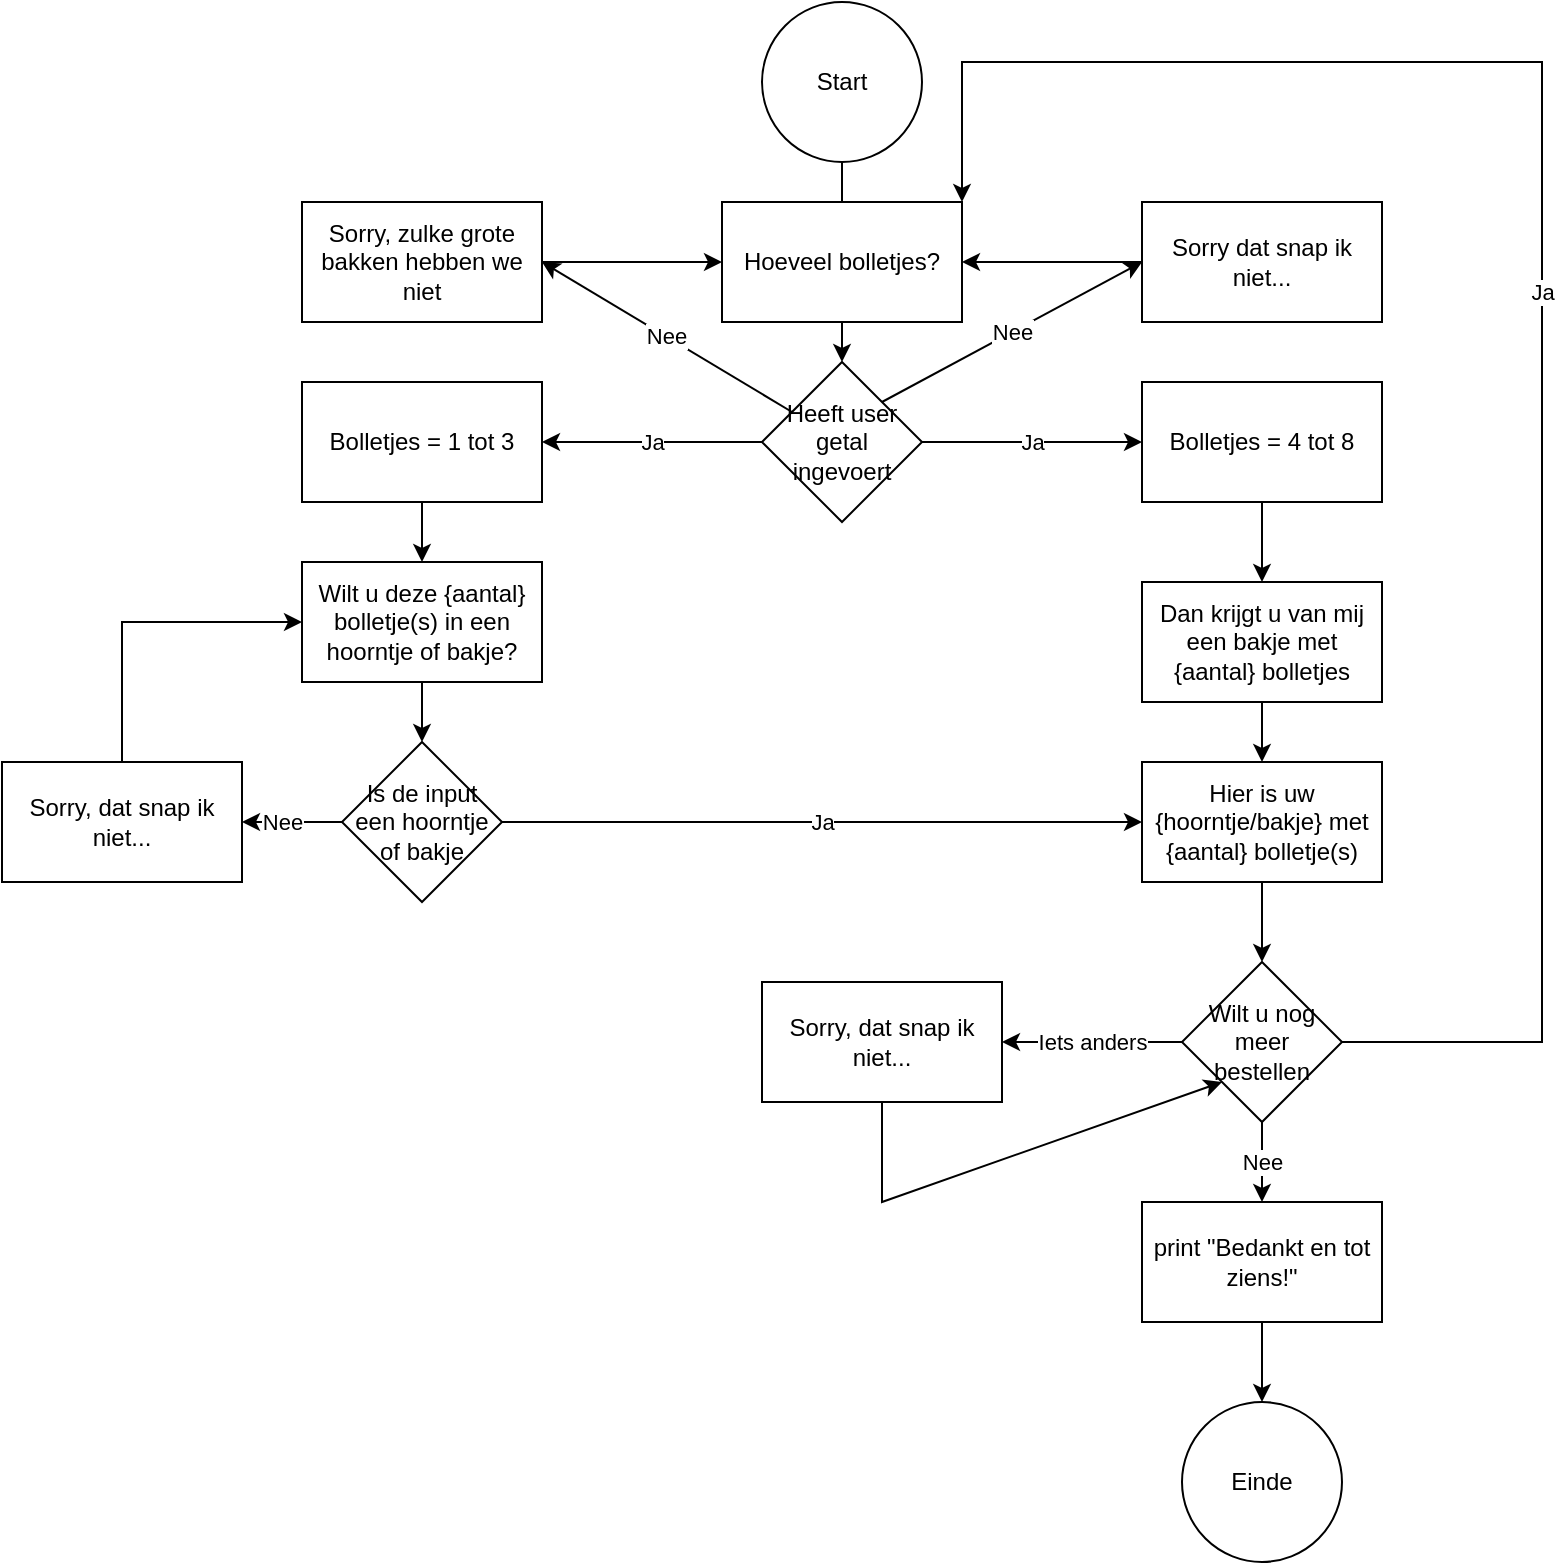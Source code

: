 <mxfile version="21.0.4" type="device"><diagram id="C5RBs43oDa-KdzZeNtuy" name="Page-1"><mxGraphModel dx="2129" dy="756" grid="1" gridSize="10" guides="1" tooltips="1" connect="1" arrows="1" fold="1" page="1" pageScale="1" pageWidth="827" pageHeight="1169" math="0" shadow="0"><root><mxCell id="WIyWlLk6GJQsqaUBKTNV-0"/><mxCell id="WIyWlLk6GJQsqaUBKTNV-1" parent="WIyWlLk6GJQsqaUBKTNV-0"/><mxCell id="8XC5imtF4DJxDWNMWoVd-4" value="" style="edgeStyle=orthogonalEdgeStyle;rounded=0;orthogonalLoop=1;jettySize=auto;html=1;" edge="1" parent="WIyWlLk6GJQsqaUBKTNV-1" source="8XC5imtF4DJxDWNMWoVd-2"><mxGeometry relative="1" as="geometry"><mxPoint x="370" y="140" as="targetPoint"/></mxGeometry></mxCell><mxCell id="8XC5imtF4DJxDWNMWoVd-2" value="Start" style="ellipse;whiteSpace=wrap;html=1;" vertex="1" parent="WIyWlLk6GJQsqaUBKTNV-1"><mxGeometry x="330" y="20" width="80" height="80" as="geometry"/></mxCell><mxCell id="8XC5imtF4DJxDWNMWoVd-3" value="Hoeveel bolletjes?" style="whiteSpace=wrap;html=1;" vertex="1" parent="WIyWlLk6GJQsqaUBKTNV-1"><mxGeometry x="310" y="120" width="120" height="60" as="geometry"/></mxCell><mxCell id="8XC5imtF4DJxDWNMWoVd-17" value="Ja" style="edgeStyle=orthogonalEdgeStyle;rounded=0;orthogonalLoop=1;jettySize=auto;html=1;" edge="1" parent="WIyWlLk6GJQsqaUBKTNV-1" source="8XC5imtF4DJxDWNMWoVd-5" target="8XC5imtF4DJxDWNMWoVd-12"><mxGeometry relative="1" as="geometry"/></mxCell><mxCell id="8XC5imtF4DJxDWNMWoVd-18" value="Ja" style="edgeStyle=orthogonalEdgeStyle;rounded=0;orthogonalLoop=1;jettySize=auto;html=1;" edge="1" parent="WIyWlLk6GJQsqaUBKTNV-1" source="8XC5imtF4DJxDWNMWoVd-5" target="8XC5imtF4DJxDWNMWoVd-10"><mxGeometry relative="1" as="geometry"/></mxCell><mxCell id="8XC5imtF4DJxDWNMWoVd-5" value="Heeft user getal ingevoert" style="rhombus;whiteSpace=wrap;html=1;" vertex="1" parent="WIyWlLk6GJQsqaUBKTNV-1"><mxGeometry x="330" y="200" width="80" height="80" as="geometry"/></mxCell><mxCell id="8XC5imtF4DJxDWNMWoVd-6" value="" style="endArrow=classic;html=1;rounded=0;exitX=0.5;exitY=1;exitDx=0;exitDy=0;entryX=0.5;entryY=0;entryDx=0;entryDy=0;" edge="1" parent="WIyWlLk6GJQsqaUBKTNV-1" source="8XC5imtF4DJxDWNMWoVd-3" target="8XC5imtF4DJxDWNMWoVd-5"><mxGeometry width="50" height="50" relative="1" as="geometry"><mxPoint x="370" y="200" as="sourcePoint"/><mxPoint x="370" y="240" as="targetPoint"/></mxGeometry></mxCell><mxCell id="8XC5imtF4DJxDWNMWoVd-27" value="" style="edgeStyle=orthogonalEdgeStyle;rounded=0;orthogonalLoop=1;jettySize=auto;html=1;" edge="1" parent="WIyWlLk6GJQsqaUBKTNV-1" source="8XC5imtF4DJxDWNMWoVd-10" target="8XC5imtF4DJxDWNMWoVd-26"><mxGeometry relative="1" as="geometry"/></mxCell><mxCell id="8XC5imtF4DJxDWNMWoVd-10" value="Bolletjes = 1 tot 3" style="whiteSpace=wrap;html=1;" vertex="1" parent="WIyWlLk6GJQsqaUBKTNV-1"><mxGeometry x="100" y="210" width="120" height="60" as="geometry"/></mxCell><mxCell id="8XC5imtF4DJxDWNMWoVd-50" value="" style="edgeStyle=orthogonalEdgeStyle;rounded=0;orthogonalLoop=1;jettySize=auto;html=1;" edge="1" parent="WIyWlLk6GJQsqaUBKTNV-1" source="8XC5imtF4DJxDWNMWoVd-12" target="8XC5imtF4DJxDWNMWoVd-49"><mxGeometry relative="1" as="geometry"/></mxCell><mxCell id="8XC5imtF4DJxDWNMWoVd-12" value="Bolletjes = 4 tot 8" style="whiteSpace=wrap;html=1;" vertex="1" parent="WIyWlLk6GJQsqaUBKTNV-1"><mxGeometry x="520" y="210" width="120" height="60" as="geometry"/></mxCell><mxCell id="8XC5imtF4DJxDWNMWoVd-19" value="Sorry dat snap ik niet..." style="rounded=0;whiteSpace=wrap;html=1;" vertex="1" parent="WIyWlLk6GJQsqaUBKTNV-1"><mxGeometry x="520" y="120" width="120" height="60" as="geometry"/></mxCell><mxCell id="8XC5imtF4DJxDWNMWoVd-21" value="Nee" style="endArrow=classic;html=1;rounded=0;entryX=0;entryY=0.5;entryDx=0;entryDy=0;exitX=1;exitY=0;exitDx=0;exitDy=0;" edge="1" parent="WIyWlLk6GJQsqaUBKTNV-1" source="8XC5imtF4DJxDWNMWoVd-5" target="8XC5imtF4DJxDWNMWoVd-19"><mxGeometry width="50" height="50" relative="1" as="geometry"><mxPoint x="370" y="310" as="sourcePoint"/><mxPoint x="420" y="260" as="targetPoint"/></mxGeometry></mxCell><mxCell id="8XC5imtF4DJxDWNMWoVd-22" value="Sorry, zulke grote bakken hebben we niet" style="rounded=0;whiteSpace=wrap;html=1;" vertex="1" parent="WIyWlLk6GJQsqaUBKTNV-1"><mxGeometry x="100" y="120" width="120" height="60" as="geometry"/></mxCell><mxCell id="8XC5imtF4DJxDWNMWoVd-23" value="Nee" style="endArrow=classic;html=1;rounded=0;entryX=1;entryY=0.5;entryDx=0;entryDy=0;" edge="1" parent="WIyWlLk6GJQsqaUBKTNV-1" source="8XC5imtF4DJxDWNMWoVd-5" target="8XC5imtF4DJxDWNMWoVd-22"><mxGeometry width="50" height="50" relative="1" as="geometry"><mxPoint x="370" y="300" as="sourcePoint"/><mxPoint x="420" y="250" as="targetPoint"/></mxGeometry></mxCell><mxCell id="8XC5imtF4DJxDWNMWoVd-24" value="" style="endArrow=classic;html=1;rounded=0;exitX=0;exitY=0.5;exitDx=0;exitDy=0;entryX=1;entryY=0.5;entryDx=0;entryDy=0;" edge="1" parent="WIyWlLk6GJQsqaUBKTNV-1" source="8XC5imtF4DJxDWNMWoVd-19" target="8XC5imtF4DJxDWNMWoVd-3"><mxGeometry width="50" height="50" relative="1" as="geometry"><mxPoint x="290" y="240" as="sourcePoint"/><mxPoint x="340" y="190" as="targetPoint"/></mxGeometry></mxCell><mxCell id="8XC5imtF4DJxDWNMWoVd-25" value="" style="endArrow=classic;html=1;rounded=0;exitX=1;exitY=0.5;exitDx=0;exitDy=0;entryX=0;entryY=0.5;entryDx=0;entryDy=0;" edge="1" parent="WIyWlLk6GJQsqaUBKTNV-1" source="8XC5imtF4DJxDWNMWoVd-22" target="8XC5imtF4DJxDWNMWoVd-3"><mxGeometry width="50" height="50" relative="1" as="geometry"><mxPoint x="290" y="240" as="sourcePoint"/><mxPoint x="340" y="190" as="targetPoint"/></mxGeometry></mxCell><mxCell id="8XC5imtF4DJxDWNMWoVd-31" value="" style="edgeStyle=orthogonalEdgeStyle;rounded=0;orthogonalLoop=1;jettySize=auto;html=1;" edge="1" parent="WIyWlLk6GJQsqaUBKTNV-1" source="8XC5imtF4DJxDWNMWoVd-26" target="8XC5imtF4DJxDWNMWoVd-30"><mxGeometry relative="1" as="geometry"/></mxCell><mxCell id="8XC5imtF4DJxDWNMWoVd-26" value="Wilt u deze {aantal} bolletje(s) in een hoorntje of bakje?" style="whiteSpace=wrap;html=1;" vertex="1" parent="WIyWlLk6GJQsqaUBKTNV-1"><mxGeometry x="100" y="300" width="120" height="60" as="geometry"/></mxCell><mxCell id="8XC5imtF4DJxDWNMWoVd-52" value="" style="edgeStyle=orthogonalEdgeStyle;rounded=0;orthogonalLoop=1;jettySize=auto;html=1;" edge="1" parent="WIyWlLk6GJQsqaUBKTNV-1" source="8XC5imtF4DJxDWNMWoVd-28" target="8XC5imtF4DJxDWNMWoVd-39"><mxGeometry relative="1" as="geometry"/></mxCell><mxCell id="8XC5imtF4DJxDWNMWoVd-28" value="Hier is uw {hoorntje/bakje} met {aantal} bolletje(s)" style="whiteSpace=wrap;html=1;" vertex="1" parent="WIyWlLk6GJQsqaUBKTNV-1"><mxGeometry x="520" y="400" width="120" height="60" as="geometry"/></mxCell><mxCell id="8XC5imtF4DJxDWNMWoVd-33" value="" style="edgeStyle=orthogonalEdgeStyle;rounded=0;orthogonalLoop=1;jettySize=auto;html=1;" edge="1" parent="WIyWlLk6GJQsqaUBKTNV-1" source="8XC5imtF4DJxDWNMWoVd-30" target="8XC5imtF4DJxDWNMWoVd-32"><mxGeometry relative="1" as="geometry"/></mxCell><mxCell id="8XC5imtF4DJxDWNMWoVd-35" value="Nee" style="edgeLabel;html=1;align=center;verticalAlign=middle;resizable=0;points=[];" vertex="1" connectable="0" parent="8XC5imtF4DJxDWNMWoVd-33"><mxGeometry x="0.222" relative="1" as="geometry"><mxPoint as="offset"/></mxGeometry></mxCell><mxCell id="8XC5imtF4DJxDWNMWoVd-30" value="Is de input een hoorntje of bakje" style="rhombus;whiteSpace=wrap;html=1;" vertex="1" parent="WIyWlLk6GJQsqaUBKTNV-1"><mxGeometry x="120" y="390" width="80" height="80" as="geometry"/></mxCell><mxCell id="8XC5imtF4DJxDWNMWoVd-32" value="Sorry, dat snap ik niet..." style="whiteSpace=wrap;html=1;" vertex="1" parent="WIyWlLk6GJQsqaUBKTNV-1"><mxGeometry x="-50" y="400" width="120" height="60" as="geometry"/></mxCell><mxCell id="8XC5imtF4DJxDWNMWoVd-34" value="" style="endArrow=classic;html=1;rounded=0;exitX=0.5;exitY=0;exitDx=0;exitDy=0;entryX=0;entryY=0.5;entryDx=0;entryDy=0;" edge="1" parent="WIyWlLk6GJQsqaUBKTNV-1" source="8XC5imtF4DJxDWNMWoVd-32" target="8XC5imtF4DJxDWNMWoVd-26"><mxGeometry width="50" height="50" relative="1" as="geometry"><mxPoint x="200" y="390" as="sourcePoint"/><mxPoint x="250" y="340" as="targetPoint"/><Array as="points"><mxPoint x="10" y="330"/></Array></mxGeometry></mxCell><mxCell id="8XC5imtF4DJxDWNMWoVd-36" value="Ja" style="endArrow=classic;html=1;rounded=0;exitX=1;exitY=0.5;exitDx=0;exitDy=0;entryX=0;entryY=0.5;entryDx=0;entryDy=0;" edge="1" parent="WIyWlLk6GJQsqaUBKTNV-1" source="8XC5imtF4DJxDWNMWoVd-30" target="8XC5imtF4DJxDWNMWoVd-28"><mxGeometry width="50" height="50" relative="1" as="geometry"><mxPoint x="300" y="380" as="sourcePoint"/><mxPoint x="350" y="330" as="targetPoint"/><Array as="points"><mxPoint x="300" y="430"/></Array></mxGeometry></mxCell><mxCell id="8XC5imtF4DJxDWNMWoVd-43" value="Iets anders" style="edgeStyle=orthogonalEdgeStyle;rounded=0;orthogonalLoop=1;jettySize=auto;html=1;" edge="1" parent="WIyWlLk6GJQsqaUBKTNV-1" source="8XC5imtF4DJxDWNMWoVd-39" target="8XC5imtF4DJxDWNMWoVd-42"><mxGeometry relative="1" as="geometry"/></mxCell><mxCell id="8XC5imtF4DJxDWNMWoVd-57" value="Nee" style="edgeStyle=orthogonalEdgeStyle;rounded=0;orthogonalLoop=1;jettySize=auto;html=1;" edge="1" parent="WIyWlLk6GJQsqaUBKTNV-1" source="8XC5imtF4DJxDWNMWoVd-39" target="8XC5imtF4DJxDWNMWoVd-54"><mxGeometry relative="1" as="geometry"/></mxCell><mxCell id="8XC5imtF4DJxDWNMWoVd-39" value="Wilt u nog meer bestellen" style="rhombus;whiteSpace=wrap;html=1;" vertex="1" parent="WIyWlLk6GJQsqaUBKTNV-1"><mxGeometry x="540" y="500" width="80" height="80" as="geometry"/></mxCell><mxCell id="8XC5imtF4DJxDWNMWoVd-41" value="Ja" style="endArrow=classic;html=1;rounded=0;exitX=1;exitY=0.5;exitDx=0;exitDy=0;entryX=1;entryY=0;entryDx=0;entryDy=0;" edge="1" parent="WIyWlLk6GJQsqaUBKTNV-1" source="8XC5imtF4DJxDWNMWoVd-39" target="8XC5imtF4DJxDWNMWoVd-3"><mxGeometry width="50" height="50" relative="1" as="geometry"><mxPoint x="410" y="320" as="sourcePoint"/><mxPoint x="460" y="270" as="targetPoint"/><Array as="points"><mxPoint x="720" y="540"/><mxPoint x="720" y="50"/><mxPoint x="430" y="50"/></Array></mxGeometry></mxCell><mxCell id="8XC5imtF4DJxDWNMWoVd-42" value="Sorry, dat snap ik niet..." style="whiteSpace=wrap;html=1;" vertex="1" parent="WIyWlLk6GJQsqaUBKTNV-1"><mxGeometry x="330" y="510" width="120" height="60" as="geometry"/></mxCell><mxCell id="8XC5imtF4DJxDWNMWoVd-45" value="" style="endArrow=classic;html=1;rounded=0;exitX=0.5;exitY=1;exitDx=0;exitDy=0;" edge="1" parent="WIyWlLk6GJQsqaUBKTNV-1" source="8XC5imtF4DJxDWNMWoVd-42"><mxGeometry width="50" height="50" relative="1" as="geometry"><mxPoint x="400" y="470" as="sourcePoint"/><mxPoint x="560" y="560" as="targetPoint"/><Array as="points"><mxPoint x="390" y="620"/></Array></mxGeometry></mxCell><mxCell id="8XC5imtF4DJxDWNMWoVd-47" value="Einde" style="ellipse;whiteSpace=wrap;html=1;" vertex="1" parent="WIyWlLk6GJQsqaUBKTNV-1"><mxGeometry x="540" y="720" width="80" height="80" as="geometry"/></mxCell><mxCell id="8XC5imtF4DJxDWNMWoVd-51" value="" style="edgeStyle=orthogonalEdgeStyle;rounded=0;orthogonalLoop=1;jettySize=auto;html=1;" edge="1" parent="WIyWlLk6GJQsqaUBKTNV-1" source="8XC5imtF4DJxDWNMWoVd-49" target="8XC5imtF4DJxDWNMWoVd-28"><mxGeometry relative="1" as="geometry"/></mxCell><mxCell id="8XC5imtF4DJxDWNMWoVd-49" value="Dan krijgt u van mij een bakje met {aantal} bolletjes" style="whiteSpace=wrap;html=1;" vertex="1" parent="WIyWlLk6GJQsqaUBKTNV-1"><mxGeometry x="520" y="310" width="120" height="60" as="geometry"/></mxCell><mxCell id="8XC5imtF4DJxDWNMWoVd-56" value="" style="edgeStyle=orthogonalEdgeStyle;rounded=0;orthogonalLoop=1;jettySize=auto;html=1;" edge="1" parent="WIyWlLk6GJQsqaUBKTNV-1" source="8XC5imtF4DJxDWNMWoVd-54" target="8XC5imtF4DJxDWNMWoVd-47"><mxGeometry relative="1" as="geometry"/></mxCell><mxCell id="8XC5imtF4DJxDWNMWoVd-54" value="print &quot;Bedankt en tot ziens!&quot;" style="rounded=0;whiteSpace=wrap;html=1;" vertex="1" parent="WIyWlLk6GJQsqaUBKTNV-1"><mxGeometry x="520" y="620" width="120" height="60" as="geometry"/></mxCell></root></mxGraphModel></diagram></mxfile>